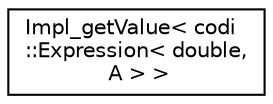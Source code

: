 digraph "Graphical Class Hierarchy"
{
  edge [fontname="Helvetica",fontsize="10",labelfontname="Helvetica",labelfontsize="10"];
  node [fontname="Helvetica",fontsize="10",shape=record];
  rankdir="LR";
  Node0 [label="Impl_getValue\< codi\l::Expression\< double,\l A \> \>",height=0.2,width=0.4,color="black", fillcolor="white", style="filled",URL="$struct_impl__get_value_3_01codi_1_1_expression_3_01double_00_01_a_01_4_01_4.html"];
}
